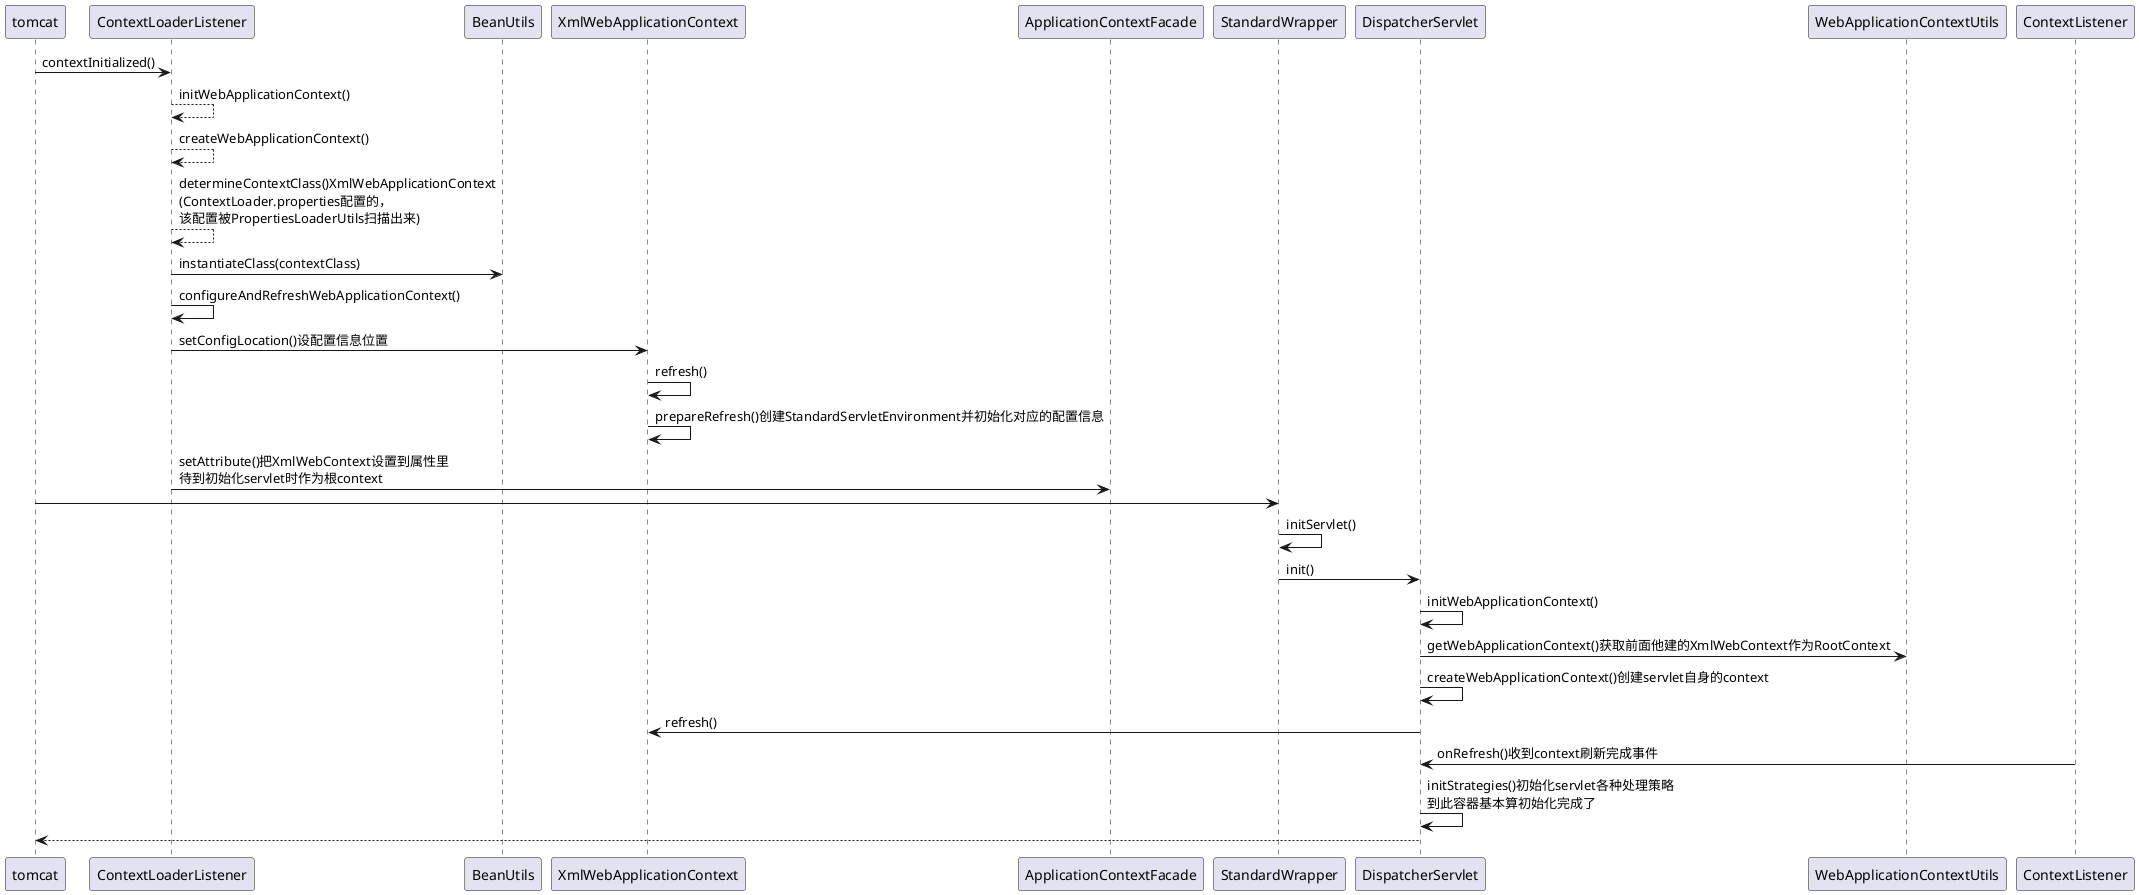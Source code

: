 @startuml
tomcat -> ContextLoaderListener: contextInitialized()
ContextLoaderListener --> ContextLoaderListener: initWebApplicationContext()
ContextLoaderListener --> ContextLoaderListener:createWebApplicationContext()
ContextLoaderListener -->ContextLoaderListener:determineContextClass()XmlWebApplicationContext\n(ContextLoader.properties配置的，\n该配置被PropertiesLoaderUtils扫描出来)
ContextLoaderListener->BeanUtils:instantiateClass(contextClass)
ContextLoaderListener->ContextLoaderListener:configureAndRefreshWebApplicationContext()
ContextLoaderListener->XmlWebApplicationContext:setConfigLocation()设配置信息位置
XmlWebApplicationContext->XmlWebApplicationContext:refresh()
XmlWebApplicationContext->XmlWebApplicationContext:prepareRefresh()创建StandardServletEnvironment并初始化对应的配置信息
ContextLoaderListener->ApplicationContextFacade:setAttribute()把XmlWebContext设置到属性里\n待到初始化servlet时作为根context
tomcat->StandardWrapper:
StandardWrapper->StandardWrapper:initServlet()
StandardWrapper->DispatcherServlet:init()
DispatcherServlet->DispatcherServlet:initWebApplicationContext()
DispatcherServlet->WebApplicationContextUtils:getWebApplicationContext()获取前面他建的XmlWebContext作为RootContext
DispatcherServlet->DispatcherServlet:createWebApplicationContext()创建servlet自身的context
DispatcherServlet->XmlWebApplicationContext:refresh()
ContextListener->DispatcherServlet:onRefresh()收到context刷新完成事件
DispatcherServlet->DispatcherServlet:initStrategies()初始化servlet各种处理策略\n到此容器基本算初始化完成了
tomcat <-- DispatcherServlet:
@enduml